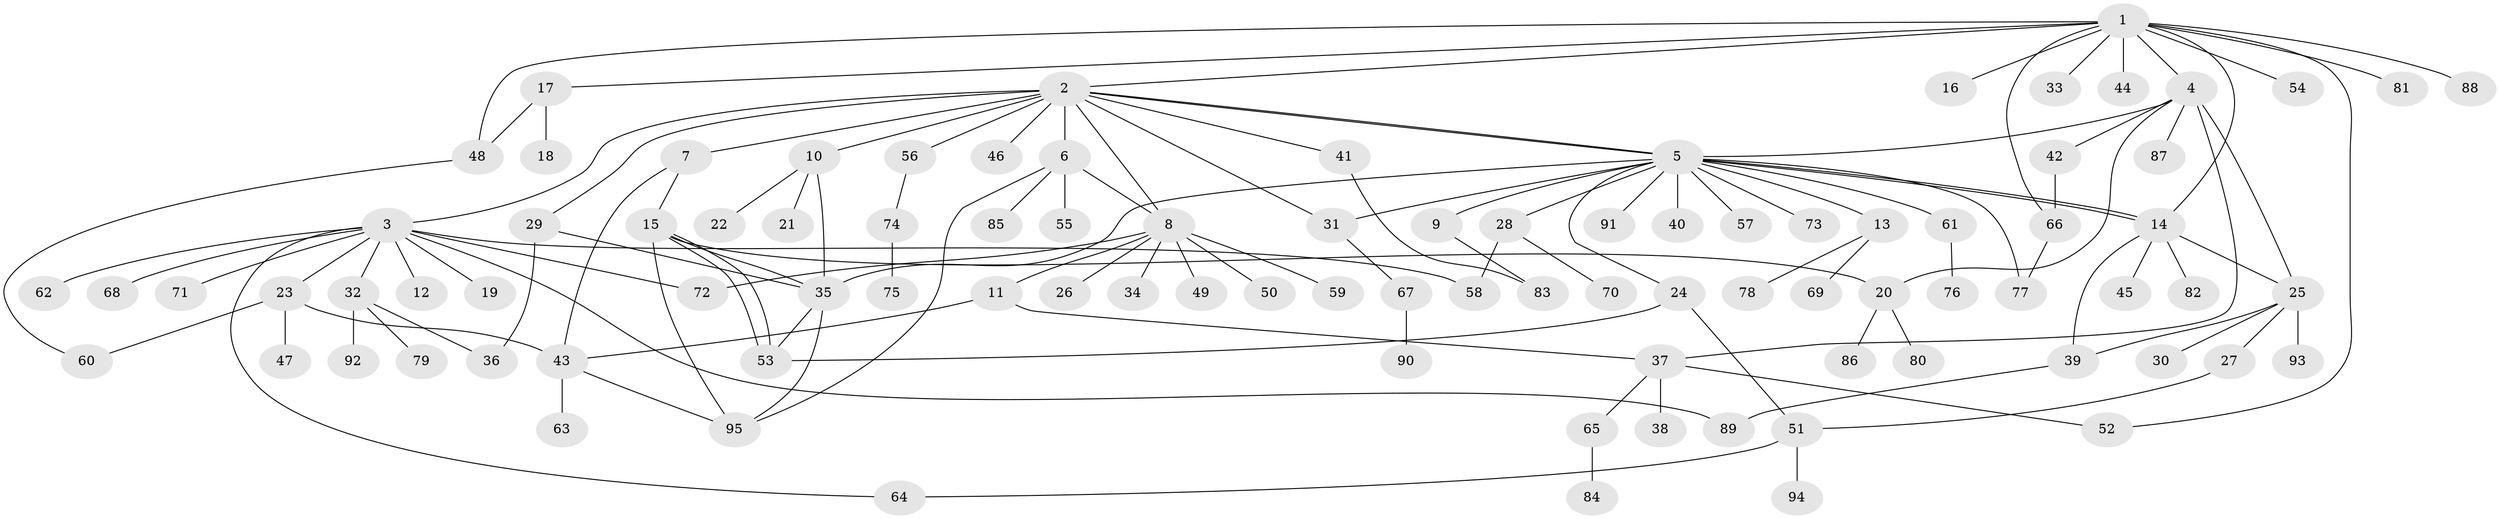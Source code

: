// Generated by graph-tools (version 1.1) at 2025/25/03/09/25 03:25:56]
// undirected, 95 vertices, 127 edges
graph export_dot {
graph [start="1"]
  node [color=gray90,style=filled];
  1;
  2;
  3;
  4;
  5;
  6;
  7;
  8;
  9;
  10;
  11;
  12;
  13;
  14;
  15;
  16;
  17;
  18;
  19;
  20;
  21;
  22;
  23;
  24;
  25;
  26;
  27;
  28;
  29;
  30;
  31;
  32;
  33;
  34;
  35;
  36;
  37;
  38;
  39;
  40;
  41;
  42;
  43;
  44;
  45;
  46;
  47;
  48;
  49;
  50;
  51;
  52;
  53;
  54;
  55;
  56;
  57;
  58;
  59;
  60;
  61;
  62;
  63;
  64;
  65;
  66;
  67;
  68;
  69;
  70;
  71;
  72;
  73;
  74;
  75;
  76;
  77;
  78;
  79;
  80;
  81;
  82;
  83;
  84;
  85;
  86;
  87;
  88;
  89;
  90;
  91;
  92;
  93;
  94;
  95;
  1 -- 2;
  1 -- 4;
  1 -- 14;
  1 -- 16;
  1 -- 17;
  1 -- 33;
  1 -- 44;
  1 -- 48;
  1 -- 52;
  1 -- 54;
  1 -- 66;
  1 -- 81;
  1 -- 88;
  2 -- 3;
  2 -- 5;
  2 -- 5;
  2 -- 6;
  2 -- 7;
  2 -- 8;
  2 -- 10;
  2 -- 29;
  2 -- 31;
  2 -- 41;
  2 -- 46;
  2 -- 56;
  3 -- 12;
  3 -- 19;
  3 -- 23;
  3 -- 32;
  3 -- 58;
  3 -- 62;
  3 -- 64;
  3 -- 68;
  3 -- 71;
  3 -- 72;
  3 -- 89;
  4 -- 5;
  4 -- 20;
  4 -- 25;
  4 -- 37;
  4 -- 42;
  4 -- 87;
  5 -- 9;
  5 -- 13;
  5 -- 14;
  5 -- 14;
  5 -- 24;
  5 -- 28;
  5 -- 31;
  5 -- 35;
  5 -- 40;
  5 -- 57;
  5 -- 61;
  5 -- 73;
  5 -- 77;
  5 -- 91;
  6 -- 8;
  6 -- 55;
  6 -- 85;
  6 -- 95;
  7 -- 15;
  7 -- 43;
  8 -- 11;
  8 -- 26;
  8 -- 34;
  8 -- 49;
  8 -- 50;
  8 -- 59;
  8 -- 72;
  9 -- 83;
  10 -- 21;
  10 -- 22;
  10 -- 35;
  11 -- 37;
  11 -- 43;
  13 -- 69;
  13 -- 78;
  14 -- 25;
  14 -- 39;
  14 -- 45;
  14 -- 82;
  15 -- 20;
  15 -- 35;
  15 -- 53;
  15 -- 53;
  15 -- 95;
  17 -- 18;
  17 -- 48;
  20 -- 80;
  20 -- 86;
  23 -- 43;
  23 -- 47;
  23 -- 60;
  24 -- 51;
  24 -- 53;
  25 -- 27;
  25 -- 30;
  25 -- 39;
  25 -- 93;
  27 -- 51;
  28 -- 58;
  28 -- 70;
  29 -- 35;
  29 -- 36;
  31 -- 67;
  32 -- 36;
  32 -- 79;
  32 -- 92;
  35 -- 53;
  35 -- 95;
  37 -- 38;
  37 -- 52;
  37 -- 65;
  39 -- 89;
  41 -- 83;
  42 -- 66;
  43 -- 63;
  43 -- 95;
  48 -- 60;
  51 -- 64;
  51 -- 94;
  56 -- 74;
  61 -- 76;
  65 -- 84;
  66 -- 77;
  67 -- 90;
  74 -- 75;
}

